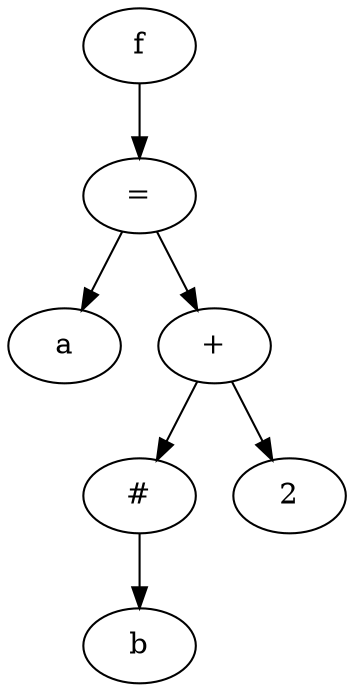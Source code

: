 digraph {
x55c95c60ed70 -> x55c95c60ec90
x55c95c60ec90 -> x55c95c60e810
x55c95c60ec90 -> x55c95c60ec20
x55c95c60ec20 -> x55c95c60ea60
x55c95c60ec20 -> x55c95c60eb40
x55c95c60ea60 -> x55c95c60e9f0
x55c95c60ed70 [label="f"];
x55c95c60ec90 [label="="];
x55c95c60e810 [label="a"];
x55c95c60ec20 [label="+"];
x55c95c60ea60 [label="#"];
x55c95c60e9f0 [label="b"];
x55c95c60eb40 [label="2"];
}
